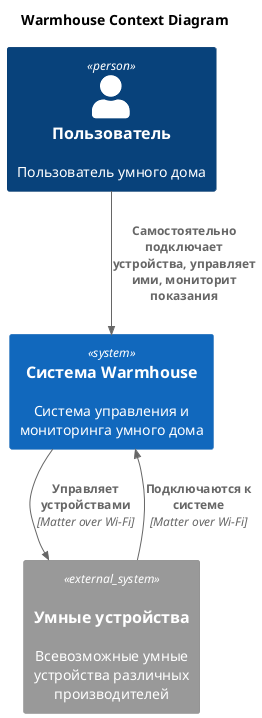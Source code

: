 @startuml C4_context
title Warmhouse Context Diagram

top to bottom direction

!include <C4/C4_Context>

Person(User, "Пользователь", "Пользователь умного дома")

System(WarmhouseSystem, "Система Warmhouse", "Система управления и мониторинга умного дома")

System_Ext(Devices, "Умные устройства", "Всевозможные умные устройства различных производителей", "aada")

Rel(User, WarmhouseSystem, "Самостоятельно подключает устройства, управляет ими, мониторит показания")
Rel(Devices, WarmhouseSystem, "Подключаются к системе", "Matter over Wi-Fi")
Rel(WarmhouseSystem, Devices, "Управляет устройствами", "Matter over Wi-Fi")

@enduml
